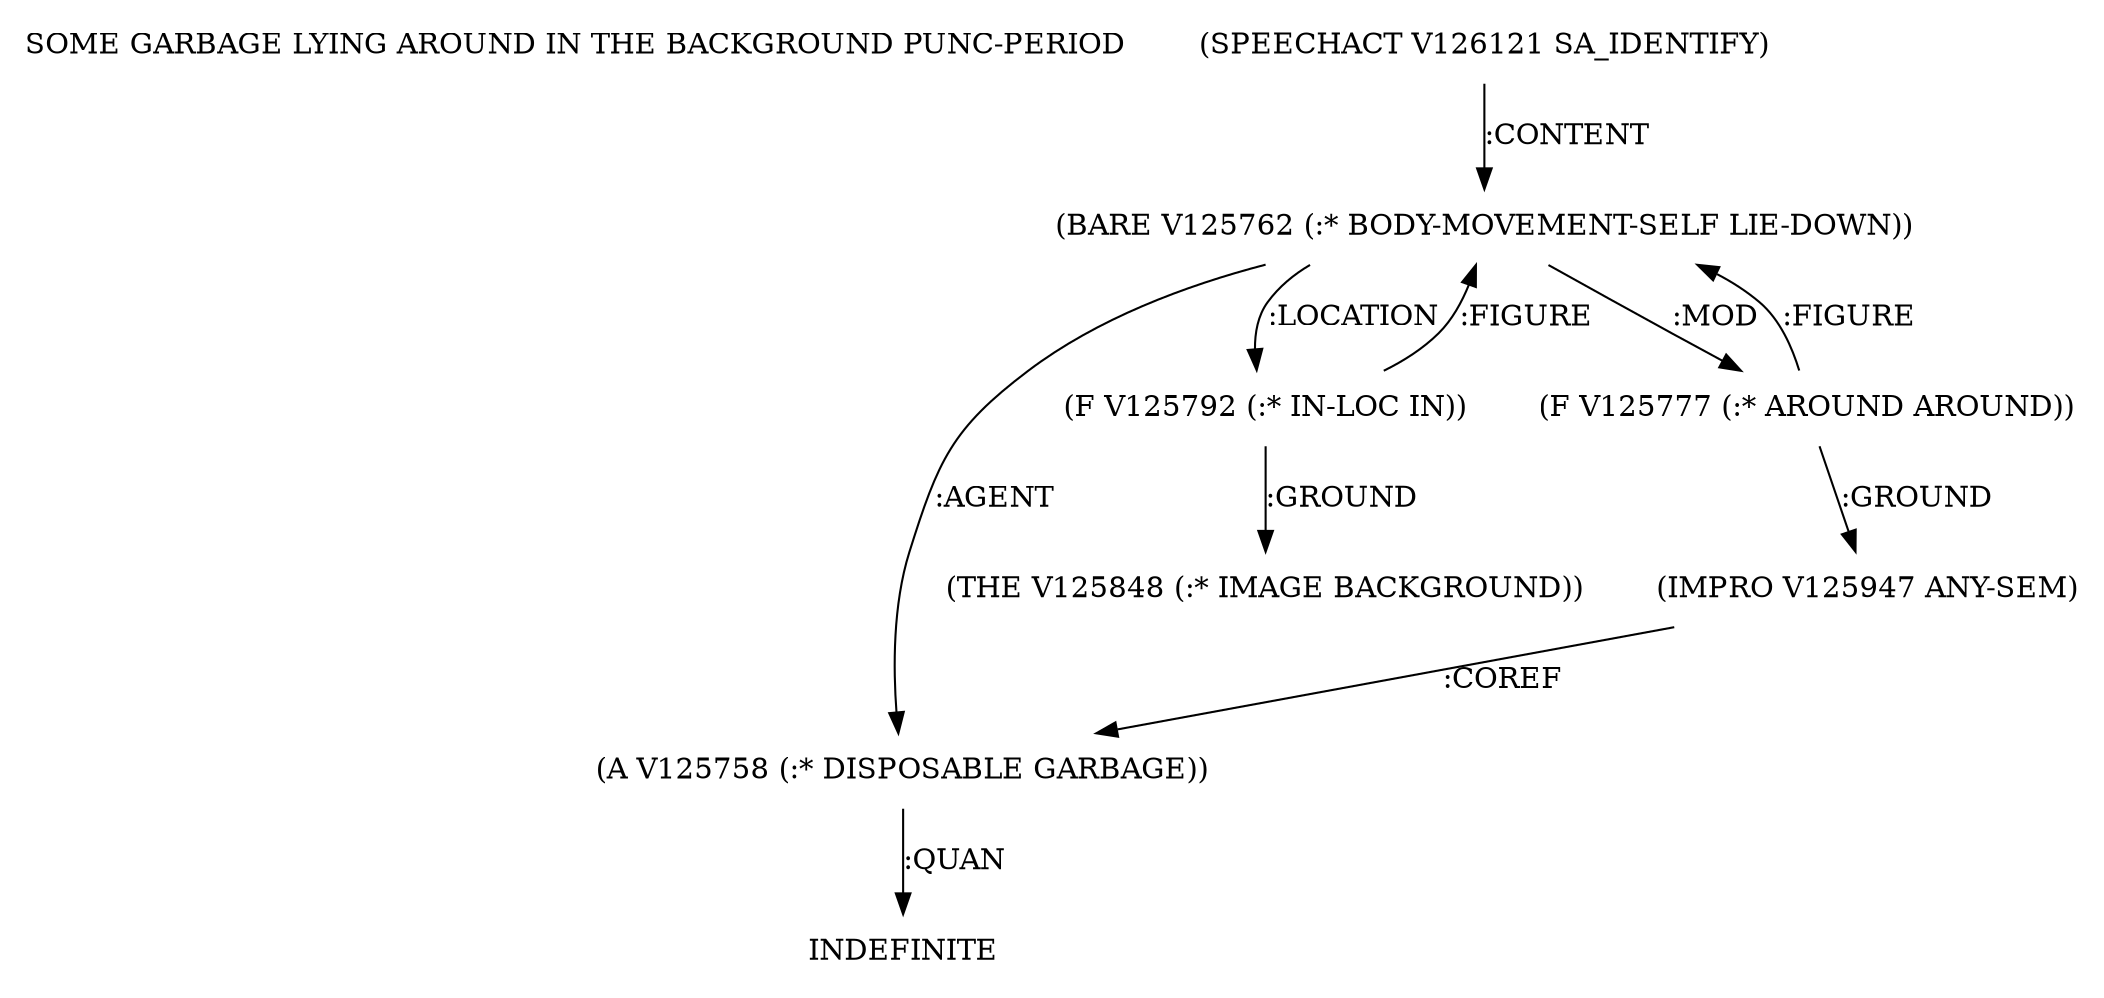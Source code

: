 digraph Terms {
  node [shape=none]
  "SOME GARBAGE LYING AROUND IN THE BACKGROUND PUNC-PERIOD"
  "V126121" [label="(SPEECHACT V126121 SA_IDENTIFY)"]
  "V126121" -> "V125762" [label=":CONTENT"]
  "V125762" [label="(BARE V125762 (:* BODY-MOVEMENT-SELF LIE-DOWN))"]
  "V125762" -> "V125758" [label=":AGENT"]
  "V125762" -> "V125792" [label=":LOCATION"]
  "V125762" -> "V125777" [label=":MOD"]
  "V125758" [label="(A V125758 (:* DISPOSABLE GARBAGE))"]
  "V125758" -> "NT126415" [label=":QUAN"]
  "NT126415" [label="INDEFINITE"]
  "V125777" [label="(F V125777 (:* AROUND AROUND))"]
  "V125777" -> "V125947" [label=":GROUND"]
  "V125777" -> "V125762" [label=":FIGURE"]
  "V125947" [label="(IMPRO V125947 ANY-SEM)"]
  "V125947" -> "V125758" [label=":COREF"]
  "V125792" [label="(F V125792 (:* IN-LOC IN))"]
  "V125792" -> "V125848" [label=":GROUND"]
  "V125792" -> "V125762" [label=":FIGURE"]
  "V125848" [label="(THE V125848 (:* IMAGE BACKGROUND))"]
}
